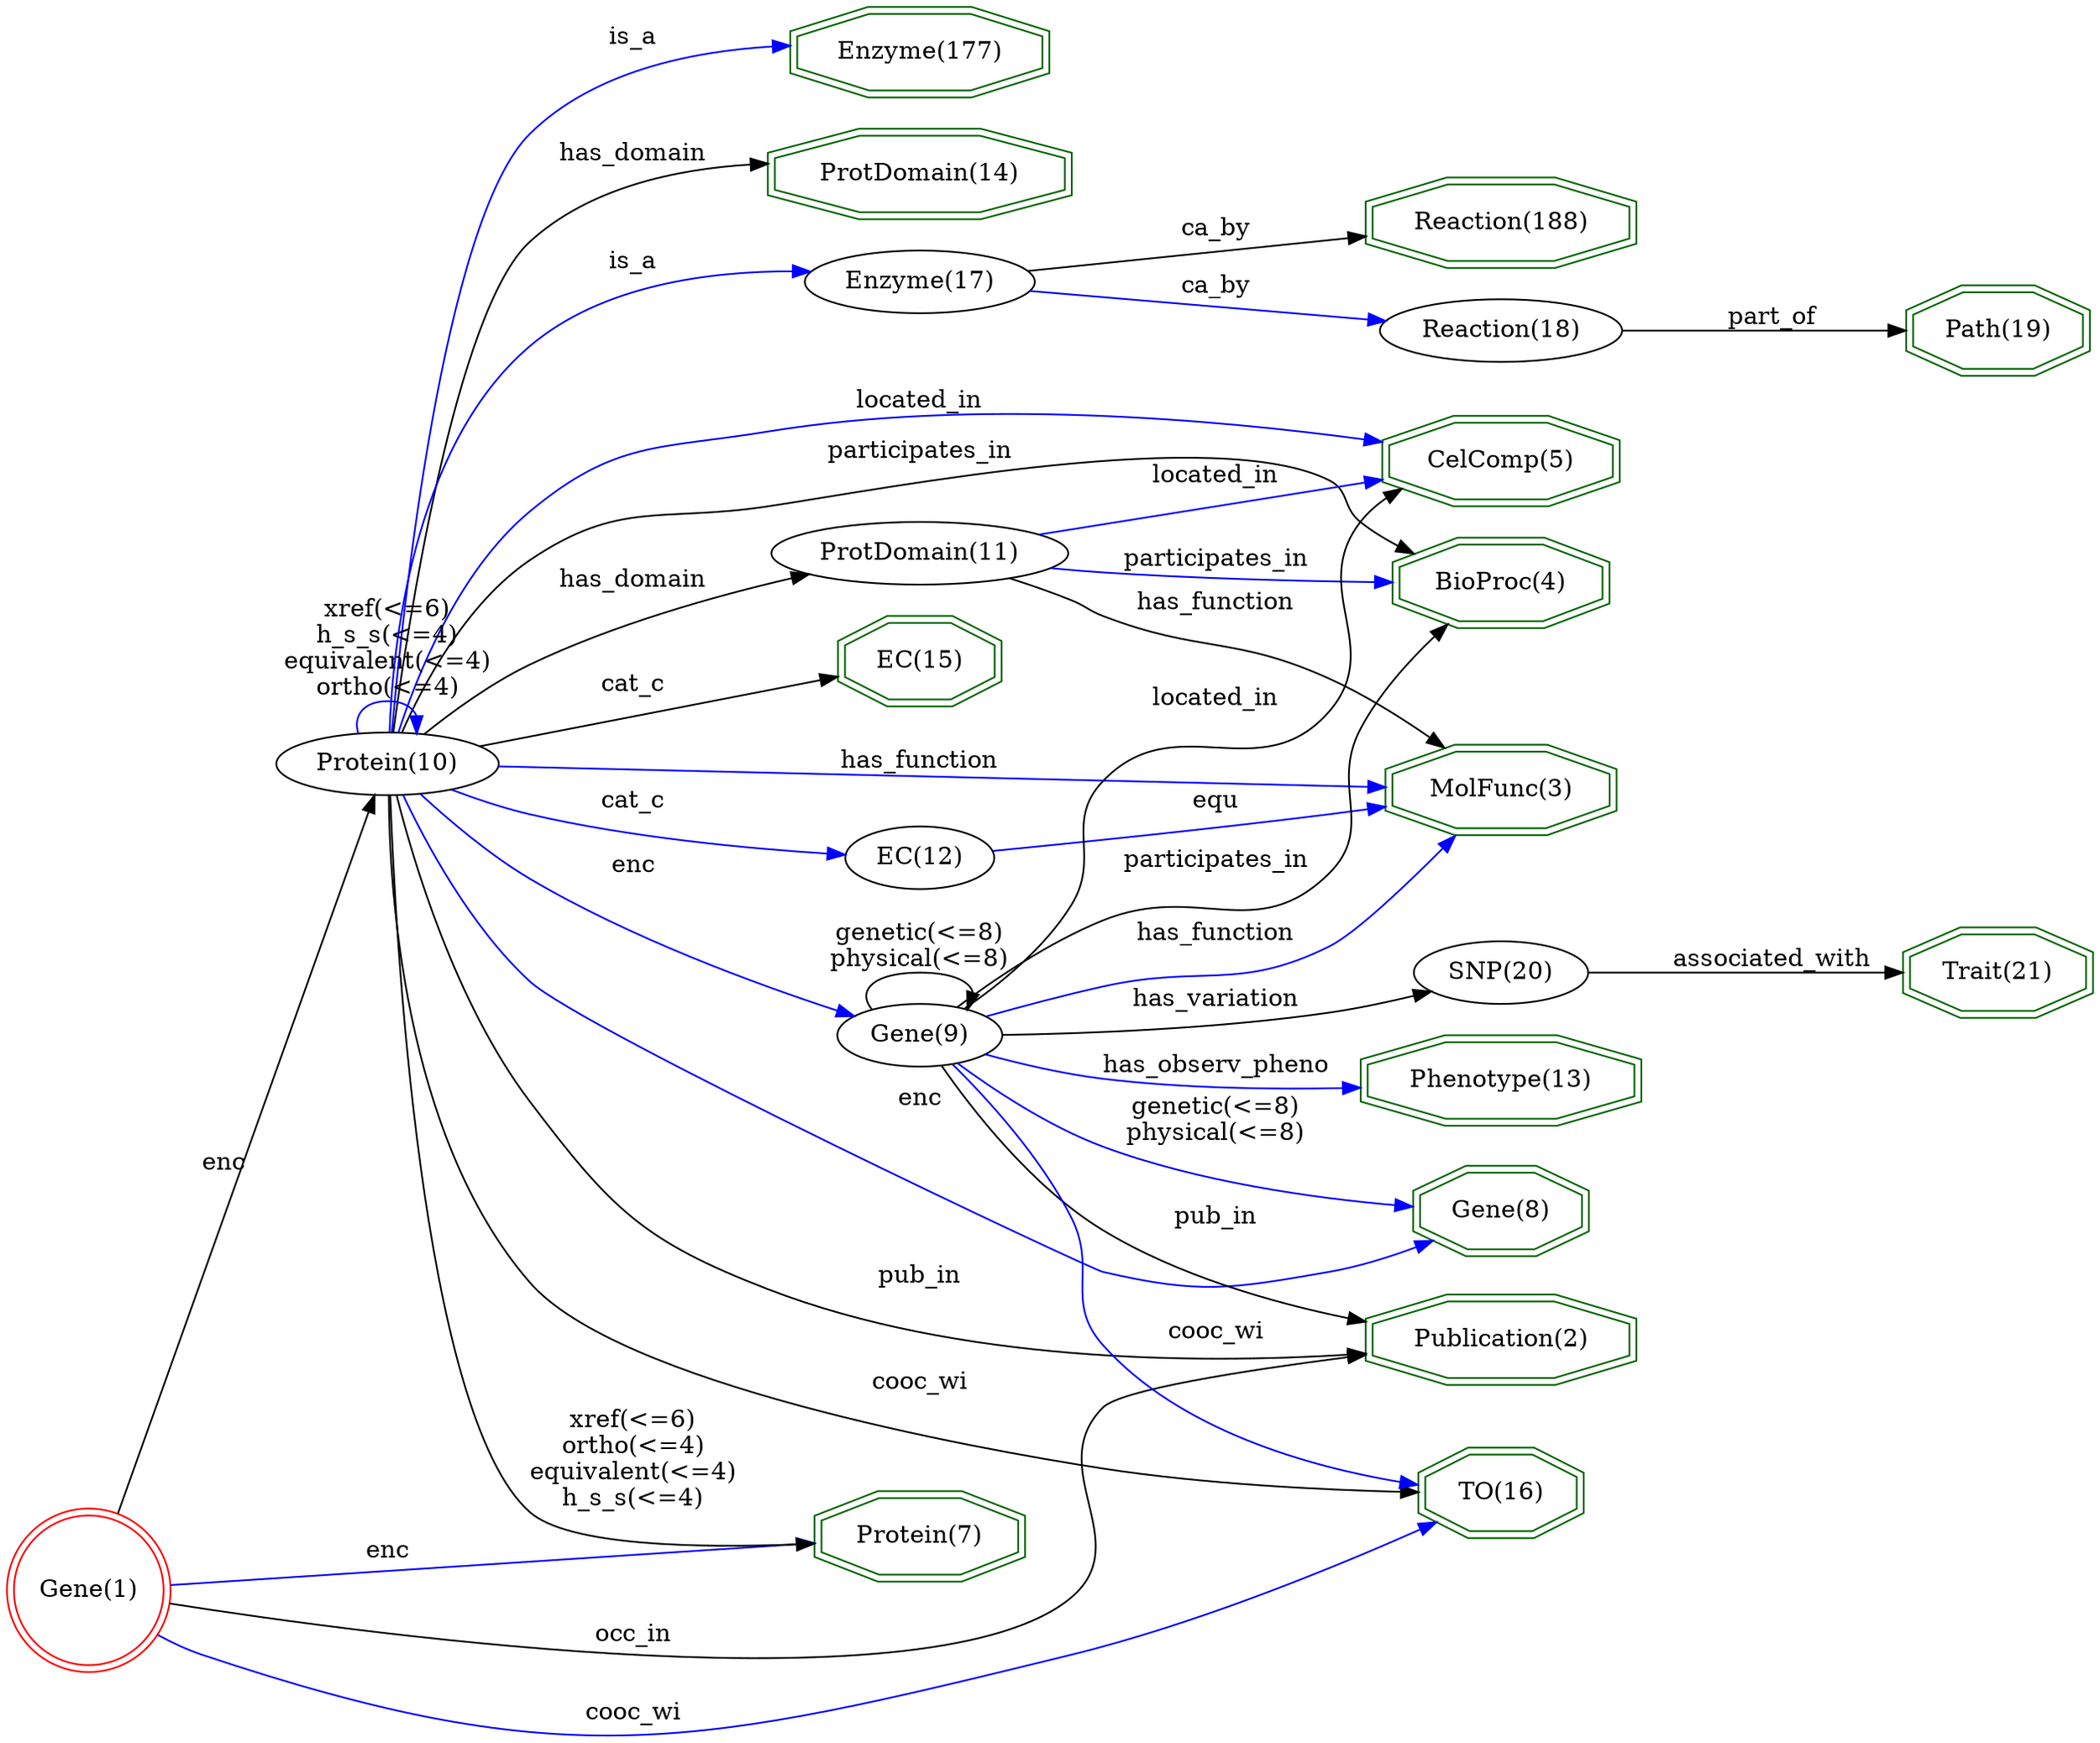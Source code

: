 digraph {
	graph [_draw_="c 9 -#fffffe00 C 7 -#ffffff P 4 0 0 0 947.9 1030.67 947.9 1030.67 0 ",
		bb="0,0,1030.7,947.9",
		rankdir=LR,
		xdotversion=1.7
	];
	node [label="\N"];
	"CelComp(5)"	[_draw_="c 7 -#006400 p 8 794.24 686.44 794.24 701.36 759.91 711.9 711.37 711.9 677.04 701.36 677.04 686.44 711.37 675.9 759.91 675.9 c 7 \
-#006400 p 8 798.23 683.49 798.23 704.32 760.51 715.9 710.77 715.9 673.05 704.32 673.05 683.49 710.77 671.9 760.51 671.9 ",
		_ldraw_="F 14 11 -Times-Roman c 7 -#000000 T 735.64 689.7 0 69.99 10 -CelComp(5) ",
		color=darkgreen,
		height=0.61111,
		pos="735.64,693.9",
		shape=doubleoctagon,
		width=1.7443];
	"Trait(21)"	[_draw_="c 7 -#006400 p 8 1026.82 410.44 1026.82 425.36 1000.28 435.9 962.75 435.9 936.21 425.36 936.21 410.44 962.75 399.9 1000.28 399.9 \
c 7 -#006400 p 8 1030.83 407.73 1030.83 428.07 1001.05 439.9 961.98 439.9 932.2 428.07 932.2 407.73 961.98 395.9 1001.05 395.9 ",
		_ldraw_="F 14 11 -Times-Roman c 7 -#000000 T 981.52 413.7 0 50.05 9 -Trait(21) ",
		color=darkgreen,
		height=0.61111,
		pos="981.52,417.9",
		shape=doubleoctagon,
		width=1.3655];
	"Path(19)"	[_draw_="c 7 -#006400 p 8 1025.33 778.44 1025.33 793.36 999.66 803.9 963.37 803.9 937.7 793.36 937.7 778.44 963.37 767.9 999.66 767.9 c 7 \
-#006400 p 8 1029.32 775.76 1029.32 796.04 1000.45 807.9 962.58 807.9 933.71 796.04 933.71 775.76 962.58 763.9 1000.45 763.9 ",
		_ldraw_="F 14 11 -Times-Roman c 7 -#000000 T 981.52 781.7 0 48.21 8 -Path(19) ",
		color=darkgreen,
		height=0.61111,
		pos="981.52,785.9",
		shape=doubleoctagon,
		width=1.3307];
	"EC(15)"	[_draw_="c 7 -#006400 p 8 485.69 586.44 485.69 601.36 462.71 611.9 430.21 611.9 407.24 601.36 407.24 586.44 430.21 575.9 462.71 575.9 c 7 \
-#006400 p 8 489.7 583.88 489.7 603.92 463.59 615.9 429.33 615.9 403.22 603.92 403.22 583.88 429.33 571.9 463.59 571.9 ",
		_ldraw_="F 14 11 -Times-Roman c 7 -#000000 T 446.46 589.7 0 41.21 6 -EC(15) ",
		color=darkgreen,
		height=0.61111,
		pos="446.46,593.9",
		shape=doubleoctagon,
		width=1.1977];
	"MolFunc(3)"	[_draw_="c 7 -#006400 p 8 793.03 509.44 793.03 524.36 759.41 534.9 711.87 534.9 678.25 524.36 678.25 509.44 711.87 498.9 759.41 498.9 c 7 \
-#006400 p 8 797.04 506.51 797.04 527.29 760.03 538.9 711.25 538.9 674.24 527.29 674.24 506.51 711.25 494.9 760.03 494.9 ",
		_ldraw_="F 14 11 -Times-Roman c 7 -#000000 T 735.64 512.7 0 67.66 10 -MolFunc(3) ",
		color=darkgreen,
		height=0.61111,
		pos="735.64,516.9",
		shape=doubleoctagon,
		width=1.7];
	"BioProc(4)"	[_draw_="c 7 -#006400 p 8 789.09 624.44 789.09 639.36 757.78 649.9 713.5 649.9 682.19 639.36 682.19 624.44 713.5 613.9 757.78 613.9 c 7 -#\
006400 p 8 793.09 621.57 793.09 642.23 758.44 653.9 712.84 653.9 678.19 642.23 678.19 621.57 712.84 609.9 758.44 609.9 ",
		_ldraw_="F 14 11 -Times-Roman c 7 -#000000 T 735.64 627.7 0 62.21 10 -BioProc(4) ",
		color=darkgreen,
		height=0.61111,
		pos="735.64,631.9",
		shape=doubleoctagon,
		width=1.5966];
	"Reaction(188)"	[_draw_="c 7 -#006400 p 8 801.52 836.44 801.52 851.36 762.93 861.9 708.35 861.9 669.76 851.36 669.76 836.44 708.35 825.9 762.93 825.9 c 7 \
-#006400 p 8 805.53 833.39 805.53 854.41 763.47 865.9 707.81 865.9 665.75 854.41 665.75 833.39 707.81 821.9 763.47 821.9 ",
		_ldraw_="F 14 11 -Times-Roman c 7 -#000000 T 735.64 839.7 0 80.08 13 -Reaction(188) ",
		color=darkgreen,
		height=0.61111,
		pos="735.64,843.9",
		shape=doubleoctagon,
		width=1.9359];
	"Phenotype(13)"	[_draw_="c 7 -#006400 p 8 802.75 352.44 802.75 367.36 763.44 377.9 707.84 377.9 668.53 367.36 668.53 352.44 707.84 341.9 763.44 341.9 c 7 \
-#006400 p 8 806.74 349.37 806.74 370.43 763.96 381.9 707.32 381.9 664.55 370.43 664.55 349.37 707.32 337.9 763.96 337.9 ",
		_ldraw_="F 14 11 -Times-Roman c 7 -#000000 T 735.64 355.7 0 82.43 13 -Phenotype(13) ",
		color=darkgreen,
		height=0.61111,
		pos="735.64,359.9",
		shape=doubleoctagon,
		width=1.9805];
	"Publication(2)"	[_draw_="c 7 -#006400 p 8 801.54 206.44 801.54 221.36 762.93 231.9 708.35 231.9 669.74 221.36 669.74 206.44 708.35 195.9 762.93 195.9 c 7 \
-#006400 p 8 805.55 203.39 805.55 224.41 763.47 235.9 707.81 235.9 665.73 224.41 665.73 203.39 707.81 191.9 763.47 191.9 ",
		_ldraw_="F 14 11 -Times-Roman c 7 -#000000 T 735.64 209.7 0 80.1 14 -Publication(2) ",
		color=darkgreen,
		height=0.61111,
		pos="735.64,213.9",
		shape=doubleoctagon,
		width=1.9362];
	"Enzyme(177)"	[_draw_="c 7 -#006400 p 8 509.53 918.44 509.53 933.36 472.58 943.9 420.34 943.9 383.39 933.36 383.39 918.44 420.34 907.9 472.58 907.9 c 7 \
-#006400 p 8 513.53 915.43 513.53 936.37 473.14 947.9 419.78 947.9 379.39 936.37 379.39 915.43 419.78 903.9 473.14 903.9 ",
		_ldraw_="F 14 11 -Times-Roman c 7 -#000000 T 446.46 921.7 0 76.19 11 -Enzyme(177) ",
		color=darkgreen,
		height=0.61111,
		pos="446.46,925.9",
		shape=doubleoctagon,
		width=1.8621];
	"Protein(7)"	[_draw_="c 7 -#006400 p 8 495.98 98.44 495.98 113.36 466.97 123.9 425.95 123.9 396.94 113.36 396.94 98.44 425.95 87.9 466.97 87.9 c 7 -#006400 \
p 8 499.97 95.64 499.97 116.16 467.67 127.9 425.25 127.9 392.96 116.16 392.96 95.64 425.25 83.9 467.67 83.9 ",
		_ldraw_="F 14 11 -Times-Roman c 7 -#000000 T 446.46 101.7 0 56.77 10 -Protein(7) ",
		color=darkgreen,
		height=0.61111,
		pos="446.46,105.9",
		shape=doubleoctagon,
		width=1.4931];
	"ProtDomain(14)"	[_draw_="c 7 -#006400 p 8 520.32 856.44 520.32 871.36 477.05 881.9 415.87 881.9 372.61 871.36 372.61 856.44 415.87 845.9 477.05 845.9 c 7 \
-#006400 p 8 524.32 853.3 524.32 874.5 477.54 885.9 415.39 885.9 368.6 874.5 368.6 853.3 415.39 841.9 477.54 841.9 ",
		_ldraw_="F 14 11 -Times-Roman c 7 -#000000 T 446.46 859.7 0 91.77 14 -ProtDomain(14) ",
		color=darkgreen,
		height=0.61111,
		pos="446.46,863.9",
		shape=doubleoctagon,
		width=2.1578];
	"Gene(8)"	[_draw_="c 7 -#006400 p 8 777.75 279.44 777.75 294.36 753.08 304.9 718.2 304.9 693.53 294.36 693.53 279.44 718.2 268.9 753.08 268.9 c 7 -#\
006400 p 8 781.73 276.8 781.73 297 753.9 308.9 717.38 308.9 689.55 297 689.55 276.8 717.38 264.9 753.9 264.9 ",
		_ldraw_="F 14 11 -Times-Roman c 7 -#000000 T 735.64 282.7 0 45.86 7 -Gene(8) ",
		color=darkgreen,
		height=0.61111,
		pos="735.64,286.9",
		shape=doubleoctagon,
		width=1.286];
	"TO(16)"	[_draw_="c 7 -#006400 p 8 775.1 119.44 775.1 134.36 751.98 144.9 719.3 144.9 696.18 134.36 696.18 119.44 719.3 108.9 751.98 108.9 c 7 -#006400 \
p 8 779.1 116.87 779.1 136.93 752.85 148.9 718.43 148.9 692.18 136.93 692.18 116.87 718.43 104.9 752.85 104.9 ",
		_ldraw_="F 14 11 -Times-Roman c 7 -#000000 T 735.64 122.7 0 41.74 6 -TO(16) ",
		color=darkgreen,
		height=0.61111,
		pos="735.64,126.9",
		shape=doubleoctagon,
		width=1.2077];
	"Gene(1)"	[_draw_="c 7 -#ff0000 e 43.08 78.9 39.15 39.15 c 7 -#ff0000 e 43.08 78.9 43.15 43.15 ",
		_ldraw_="F 14 11 -Times-Roman c 7 -#000000 T 43.08 74.7 0 45.86 7 -Gene(1) ",
		color=red,
		height=1.1966,
		pos="43.077,78.901",
		shape=doublecircle,
		width=1.1966];
	"Gene(1)" -> "Publication(2)"	[_draw_="c 7 -#000000 B 10 85.84 71.96 190.19 55.63 458.6 20.1 524.14 74.9 558.79 103.87 510.56 142.62 542.14 174.9 550.41 183.35 606.22 \
194.09 655.63 202.16 ",
		_hdraw_="S 5 -solid c 7 -#000000 C 7 -#000000 P 3 655.31 205.65 665.74 203.79 656.42 198.74 ",
		_ldraw_="F 14 11 -Times-Roman c 7 -#000000 T 305.57 53.7 0 37.32 6 -occ_in ",
		color=black,
		label=occ_in,
		lp="305.57,57.901",
		pos="e,665.74,203.79 85.841,71.963 190.19,55.632 458.6,20.103 524.14,74.901 558.79,103.87 510.56,142.62 542.14,174.9 550.41,183.35 606.22,\
194.09 655.63,202.16"];
	"Gene(1)" -> "Protein(7)"	[_draw_="c 7 -#0000ff B 7 86.25 81.53 145.39 85.25 256.29 92.33 350.78 98.9 361.12 99.62 372.1 100.41 382.77 101.19 ",
		_hdraw_="S 5 -solid c 7 -#0000ff C 7 -#0000ff P 3 382.65 104.69 392.88 101.93 383.17 97.71 ",
		_ldraw_="F 14 11 -Times-Roman c 7 -#000000 T 191.97 94.7 0 19.43 3 -enc ",
		color=blue,
		label=enc,
		lp="191.97,98.901",
		pos="e,392.88,101.93 86.254,81.535 145.39,85.254 256.29,92.327 350.78,98.901 361.12,99.62 372.1,100.41 382.77,101.19"];
	"Gene(1)" -> "TO(16)"	[_draw_="c 7 -#0000ff B 10 78.74 54.24 86.78 49.48 95.51 45.02 104.15 41.9 279.76 -21.4 343.52 -5.18 524.14 41.9 585.53 57.9 652.94 87.39 \
694.53 107.07 ",
		_hdraw_="S 5 -solid c 7 -#0000ff C 7 -#0000ff P 3 693.23 110.33 703.76 111.48 696.25 104.01 ",
		_ldraw_="F 14 11 -Times-Roman c 7 -#000000 T 305.57 6.7 0 47.43 7 -cooc_wi ",
		color=blue,
		label=cooc_wi,
		lp="305.57,10.901",
		pos="e,703.76,111.48 78.745,54.239 86.776,49.482 95.511,45.016 104.15,41.901 279.76,-21.398 343.52,-5.1848 524.14,41.901 585.53,57.903 \
652.94,87.386 694.53,107.07"];
	"Protein(10)"	[_draw_="c 7 -#000000 e 191.97 535.9 50.27 18 ",
		_ldraw_="F 14 11 -Times-Roman c 7 -#000000 T 191.97 531.7 0 63.77 11 -Protein(10) ",
		height=0.5,
		pos="191.97,535.9",
		width=1.3996];
	"Gene(1)" -> "Protein(10)"	[_draw_="c 7 -#000000 B 4 57.24 119.86 86.69 211.48 157.26 431.02 182.12 508.36 ",
		_hdraw_="S 5 -solid c 7 -#000000 C 7 -#000000 P 3 178.79 509.45 185.18 517.9 185.45 507.31 ",
		_ldraw_="F 14 11 -Times-Roman c 7 -#000000 T 113.87 324.7 0 19.43 3 -enc ",
		color=black,
		label=enc,
		lp="113.87,328.9",
		pos="e,185.18,517.9 57.242,119.86 86.693,211.48 157.26,431.02 182.12,508.36"];
	"SNP(20)"	[_draw_="c 7 -#000000 e 735.64 417.9 41.13 18 ",
		_ldraw_="F 14 11 -Times-Roman c 7 -#000000 T 735.64 413.7 0 49.01 7 -SNP(20) ",
		height=0.5,
		pos="735.64,417.9",
		width=1.1406];
	"SNP(20)" -> "Trait(21)"	[_draw_="c 7 -#000000 B 4 776.91 417.9 816.45 417.9 877.18 417.9 922.04 417.9 ",
		_hdraw_="S 5 -solid c 7 -#000000 C 7 -#000000 P 3 922.21 421.4 932.21 417.9 922.21 414.4 ",
		_ldraw_="F 14 11 -Times-Roman c 7 -#000000 T 869.65 420.7 0 89.42 15 -associated_with ",
		color=black,
		label=associated_with,
		lp="869.65,424.9",
		pos="e,932.21,417.9 776.91,417.9 816.45,417.9 877.18,417.9 922.04,417.9"];
	"Reaction(18)"	[_draw_="c 7 -#000000 e 735.64 785.9 56.04 18 ",
		_ldraw_="F 14 11 -Times-Roman c 7 -#000000 T 735.64 781.7 0 73.08 12 -Reaction(18) ",
		height=0.5,
		pos="735.64,785.9",
		width=1.5631];
	"Reaction(18)" -> "Path(19)"	[_draw_="c 7 -#000000 B 4 791.98 785.9 831.28 785.9 883.9 785.9 923.56 785.9 ",
		_hdraw_="S 5 -solid c 7 -#000000 C 7 -#000000 P 3 923.6 789.4 933.6 785.9 923.6 782.4 ",
		_ldraw_="F 14 11 -Times-Roman c 7 -#000000 T 869.65 788.7 0 40.43 7 -part_of ",
		color=black,
		label=part_of,
		lp="869.65,792.9",
		pos="e,933.6,785.9 791.98,785.9 831.28,785.9 883.9,785.9 923.56,785.9"];
	"Enzyme(17)"	[_draw_="c 7 -#000000 e 446.46 805.9 53.63 18 ",
		_ldraw_="F 14 11 -Times-Roman c 7 -#000000 T 446.46 801.7 0 69.19 10 -Enzyme(17) ",
		height=0.5,
		pos="446.46,805.9",
		width=1.4949];
	"Enzyme(17)" -> "Reaction(188)"	[_draw_="c 7 -#000000 B 4 496.83 812.43 540.5 818.21 605 826.75 655.81 833.47 ",
		_hdraw_="S 5 -solid c 7 -#000000 C 7 -#000000 P 3 655.41 836.95 665.78 834.79 656.33 830.01 ",
		_ldraw_="F 14 11 -Times-Roman c 7 -#000000 T 594.24 833.7 0 33.43 5 -ca_by ",
		color=black,
		label=ca_by,
		lp="594.24,837.9",
		pos="e,665.78,834.79 496.83,812.43 540.5,818.21 605,826.75 655.81,833.47"];
	"Enzyme(17)" -> "Reaction(18)"	[_draw_="c 7 -#0000ff B 4 499.47 802.28 547.5 798.93 619.01 793.95 670.55 790.36 ",
		_hdraw_="S 5 -solid c 7 -#0000ff C 7 -#0000ff P 3 670.85 793.85 680.58 789.67 670.36 786.87 ",
		_ldraw_="F 14 11 -Times-Roman c 7 -#000000 T 594.24 800.7 0 33.43 5 -ca_by ",
		color=blue,
		label=ca_by,
		lp="594.24,804.9",
		pos="e,680.58,789.67 499.47,802.28 547.5,798.93 619.01,793.95 670.55,790.36"];
	"EC(12)"	[_draw_="c 7 -#000000 e 446.46 535.9 36.28 18 ",
		_ldraw_="F 14 11 -Times-Roman c 7 -#000000 T 446.46 531.7 0 41.21 6 -EC(12) ",
		height=0.5,
		pos="446.46,535.9",
		width=1.0039];
	"EC(12)" -> "MolFunc(3)"	[_draw_="c 7 -#0000ff B 4 482.39 533.59 527.3 530.62 606.37 525.39 664.04 521.57 ",
		_hdraw_="S 5 -solid c 7 -#0000ff C 7 -#0000ff P 3 664.44 525.05 674.19 520.9 663.98 518.07 ",
		_ldraw_="F 14 11 -Times-Roman c 7 -#000000 T 594.24 531.7 0 20.21 3 -equ ",
		color=blue,
		label=equ,
		lp="594.24,535.9",
		pos="e,674.19,520.9 482.39,533.59 527.3,530.62 606.37,525.39 664.04,521.57"];
	"Protein(10)" -> "CelComp(5)"	[_draw_="c 7 -#0000ff B 13 197.48 553.93 205.53 582.78 224.96 639.55 260.35 673.9 298.3 710.73 317.08 711.76 368.78 722.9 489.41 748.89 524.34 \
734.43 646.34 715.9 655.73 714.47 665.58 712.51 675.16 710.33 ",
		_hdraw_="S 5 -solid c 7 -#0000ff C 7 -#0000ff P 3 676.08 713.7 685 707.99 674.47 706.89 ",
		_ldraw_="F 14 11 -Times-Roman c 7 -#000000 T 446.46 739.7 0 58.31 10 -located_in ",
		color=blue,
		label=located_in,
		lp="446.46,743.9",
		pos="e,685,707.99 197.48,553.93 205.53,582.78 224.96,639.55 260.35,673.9 298.3,710.73 317.08,711.76 368.78,722.9 489.41,748.89 524.34,\
734.43 646.34,715.9 655.73,714.47 665.58,712.51 675.16,710.33"];
	"Protein(10)" -> "EC(15)"	[_draw_="c 7 -#000000 B 7 232.44 546.79 241.58 549.21 251.29 551.71 260.35 553.9 304.9 564.66 355.82 575.56 392.96 583.26 ",
		_hdraw_="S 5 -solid c 7 -#000000 C 7 -#000000 P 3 392.55 586.75 403.06 585.34 393.97 579.89 ",
		_ldraw_="F 14 11 -Times-Roman c 7 -#000000 T 305.57 575.7 0 29.53 5 -cat_c ",
		color=black,
		label=cat_c,
		lp="305.57,579.9",
		pos="e,403.06,585.34 232.44,546.79 241.58,549.21 251.29,551.71 260.35,553.9 304.9,564.66 355.82,575.56 392.96,583.26"];
	"Protein(10)" -> "MolFunc(3)"	[_draw_="c 7 -#0000ff B 7 230.94 524.38 266.25 514.31 320.52 500.45 368.78 494.9 471.12 483.13 590.33 495.04 664.15 505.39 ",
		_hdraw_="S 5 -solid c 7 -#0000ff C 7 -#0000ff P 3 663.86 508.89 674.26 506.84 664.85 501.96 ",
		_ldraw_="F 14 11 -Times-Roman c 7 -#000000 T 446.46 497.7 0 72.32 12 -has_function ",
		color=blue,
		label=has_function,
		lp="446.46,501.9",
		pos="e,674.26,506.84 230.94,524.38 266.25,514.31 320.52,500.45 368.78,494.9 471.12,483.13 590.33,495.04 664.15,505.39"];
	"Protein(10)" -> "BioProc(4)"	[_draw_="c 7 -#000000 B 16 199.37 553.73 208.95 577.88 229.26 620.74 260.35 644.9 300.24 675.88 319.29 668.83 368.78 678.9 429.33 691.23 \
593.2 727.45 646.34 695.9 660.71 687.37 652.04 674.21 664.34 662.9 669.29 658.35 675.01 654.39 681.02 650.97 ",
		_hdraw_="S 5 -solid c 7 -#000000 C 7 -#000000 P 3 682.69 654.04 689.95 646.32 679.47 647.83 ",
		_ldraw_="F 14 11 -Times-Roman c 7 -#000000 T 446.46 707.7 0 82.41 15 -participates_in ",
		color=black,
		label=participates_in,
		lp="446.46,711.9",
		pos="e,689.95,646.32 199.37,553.73 208.95,577.88 229.26,620.74 260.35,644.9 300.24,675.88 319.29,668.83 368.78,678.9 429.33,691.23 593.2,\
727.45 646.34,695.9 660.71,687.37 652.04,674.21 664.34,662.9 669.29,658.35 675.01,654.39 681.02,650.97"];
	"Protein(10)" -> "Publication(2)"	[_draw_="c 7 -#000000 B 10 196.7 517.87 204.45 483.33 224.59 406.34 260.35 350.9 296.89 294.27 307.5 272.95 368.78 244.9 460.58 202.87 578.84 \
200.99 655.67 205.65 ",
		_hdraw_="S 5 -solid c 7 -#000000 C 7 -#000000 P 3 655.55 209.15 665.76 206.32 656.02 202.17 ",
		_ldraw_="F 14 11 -Times-Roman c 7 -#000000 T 446.46 247.7 0 38.89 6 -pub_in ",
		color=black,
		label=pub_in,
		lp="446.46,251.9",
		pos="e,665.76,206.32 196.7,517.87 204.45,483.33 224.59,406.34 260.35,350.9 296.89,294.27 307.5,272.95 368.78,244.9 460.58,202.87 578.84,\
200.99 655.67,205.65"];
	"Protein(10)" -> "Enzyme(177)"	[_draw_="c 7 -#0000ff B 7 194.01 554.09 198.07 618.15 214.85 832.05 260.35 879.9 288.22 909.2 331.6 921.01 369.37 925.36 ",
		_hdraw_="S 5 -solid c 7 -#0000ff C 7 -#0000ff P 3 369.05 928.84 379.35 926.35 369.74 921.88 ",
		_ldraw_="F 14 11 -Times-Roman c 7 -#000000 T 305.57 924.7 0 22.55 4 -is_a ",
		color=blue,
		label=is_a,
		lp="305.57,928.9",
		pos="e,379.35,926.35 194.01,554.09 198.07,618.15 214.85,832.05 260.35,879.9 288.22,909.2 331.6,921.01 369.37,925.36"];
	"Protein(10)" -> "Protein(7)"	[_draw_="c 7 -#000000 B 7 193.05 517.71 193.78 444.62 200.53 173.56 260.35 118.9 277.8 102.96 336.06 101.02 382.62 102.27 ",
		_hdraw_="S 5 -solid c 7 -#000000 C 7 -#000000 P 3 382.55 105.77 392.66 102.59 382.77 98.77 ",
		_ldraw_="F 14 11 -Times-Roman c 7 -#000000 T 305.57 163.7 0 54.65 9 -xref(<=6) F 14 11 -Times-Roman c 7 -#000000 T 305.57 149.7 0 61.67 10 \
-ortho(<=4) F 14 11 -Times-Roman c 7 -#000000 T 305.57 135.7 0 90.43 15 -equivalent(<=4) F 14 11 -Times-Roman c 7 -#000000 T 305.57 \
121.7 0 64.01 10 -h_s_s(<=4) ",
		color=black,
		label="xref(<=6)\northo(<=4)\nequivalent(<=4)\nh_s_s(<=4)",
		lp="305.57,146.9",
		pos="e,392.66,102.59 193.05,517.71 193.78,444.62 200.53,173.56 260.35,118.9 277.8,102.96 336.06,101.02 382.62,102.27"];
	"Protein(10)" -> "ProtDomain(14)"	[_draw_="c 7 -#000000 B 7 194.69 553.9 200.51 610.83 221.26 785.47 260.35 823.9 286.07 849.18 323.72 860.14 358.37 864.41 ",
		_hdraw_="S 5 -solid c 7 -#000000 C 7 -#000000 P 3 358.21 867.92 368.53 865.49 358.95 860.95 ",
		_ldraw_="F 14 11 -Times-Roman c 7 -#000000 T 305.57 864.7 0 67.66 10 -has_domain ",
		color=black,
		label=has_domain,
		lp="305.57,868.9",
		pos="e,368.53,865.49 194.69,553.9 200.51,610.83 221.26,785.47 260.35,823.9 286.07,849.18 323.72,860.14 358.37,864.41"];
	"Protein(10)" -> "Gene(8)"	[_draw_="c 7 -#0000ff B 13 199.18 517.9 208.9 491.81 229.81 443.09 260.35 410.9 294.67 374.74 537.45 254.07 542.14 252.9 587.08 241.71 600.81 \
244.44 646.34 252.9 661.96 255.8 678.37 261.36 692.76 267.16 ",
		_hdraw_="S 5 -solid c 7 -#0000ff C 7 -#0000ff P 3 691.78 270.54 702.35 271.18 694.48 264.09 ",
		_ldraw_="F 14 11 -Times-Roman c 7 -#000000 T 446.46 343.7 0 19.43 3 -enc ",
		color=blue,
		label=enc,
		lp="446.46,347.9",
		pos="e,702.35,271.18 199.18,517.9 208.9,491.81 229.81,443.09 260.35,410.9 294.67,374.74 537.45,254.07 542.14,252.9 587.08,241.71 600.81,\
244.44 646.34,252.9 661.96,255.8 678.37,261.36 692.76,267.16"];
	"Protein(10)" -> "TO(16)"	[_draw_="c 7 -#000000 B 10 192.47 517.82 192.06 469.43 197.06 334.99 260.35 250.9 340.46 144.49 410.94 171.83 542.14 148.9 589.14 140.69 \
643.14 134.82 681.97 131.22 ",
		_hdraw_="S 5 -solid c 7 -#000000 C 7 -#000000 P 3 682.35 134.7 692 130.31 681.72 127.73 ",
		_ldraw_="F 14 11 -Times-Roman c 7 -#000000 T 446.46 174.7 0 47.43 7 -cooc_wi ",
		color=black,
		label=cooc_wi,
		lp="446.46,178.9",
		pos="e,692,130.31 192.47,517.82 192.06,469.43 197.06,334.99 260.35,250.9 340.46,144.49 410.94,171.83 542.14,148.9 589.14,140.69 643.14,\
134.82 681.97,131.22"];
	"Protein(10)" -> "Enzyme(17)"	[_draw_="c 7 -#0000ff B 7 192.3 554.06 191.74 598.21 196.89 711.81 260.35 769.9 293.23 800 343.5 808.26 383.35 809.41 ",
		_hdraw_="S 5 -solid c 7 -#0000ff C 7 -#0000ff P 3 383.46 812.91 393.51 809.55 383.56 805.91 ",
		_ldraw_="F 14 11 -Times-Roman c 7 -#000000 T 305.57 808.7 0 22.55 4 -is_a ",
		color=blue,
		label=is_a,
		lp="305.57,812.9",
		pos="e,393.51,809.55 192.3,554.06 191.74,598.21 196.89,711.81 260.35,769.9 293.23,800 343.5,808.26 383.35,809.41"];
	"Protein(10)" -> "EC(12)"	[_draw_="c 7 -#0000ff B 4 242.55 535.9 288.29 535.9 355.63 535.9 400.01 535.9 ",
		_hdraw_="S 5 -solid c 7 -#0000ff C 7 -#0000ff P 3 400.22 539.4 410.22 535.9 400.22 532.4 ",
		_ldraw_="F 14 11 -Times-Roman c 7 -#000000 T 305.57 538.7 0 29.53 5 -cat_c ",
		color=blue,
		label=cat_c,
		lp="305.57,542.9",
		pos="e,410.22,535.9 242.55,535.9 288.29,535.9 355.63,535.9 400.01,535.9"];
	"Protein(10)" -> "Protein(10)"	[_draw_="c 7 -#0000ff B 7 178.04 553.31 175.44 562.99 180.08 571.9 191.97 571.9 199.39 571.9 203.99 568.42 205.76 563.45 ",
		_hdraw_="S 5 -solid c 7 -#0000ff C 7 -#0000ff P 3 209.26 563.35 205.89 553.31 202.26 563.26 ",
		_ldraw_="F 14 11 -Times-Roman c 7 -#000000 T 191.97 616.7 0 54.65 9 -xref(<=6) F 14 11 -Times-Roman c 7 -#000000 T 191.97 602.7 0 64.01 10 \
-h_s_s(<=4) F 14 11 -Times-Roman c 7 -#000000 T 191.97 588.7 0 90.43 15 -equivalent(<=4) F 14 11 -Times-Roman c 7 -#000000 T 191.97 \
574.7 0 61.67 10 -ortho(<=4) ",
		color=blue,
		label="xref(<=6)\nh_s_s(<=4)\nequivalent(<=4)\northo(<=4)",
		lp="191.97,599.9",
		pos="e,205.89,553.31 178.04,553.31 175.44,562.99 180.08,571.9 191.97,571.9 199.39,571.9 203.99,568.42 205.76,563.45"];
	"ProtDomain(11)"	[_draw_="c 7 -#000000 e 446.46 651.9 68 18 ",
		_ldraw_="F 14 11 -Times-Roman c 7 -#000000 T 446.46 647.7 0 91.25 14 -ProtDomain(11) ",
		height=0.5,
		pos="446.46,651.9",
		width=1.8819];
	"Protein(10)" -> "ProtDomain(11)"	[_draw_="c 7 -#000000 B 7 209.97 552.77 222.87 564.8 241.55 580.59 260.35 590.9 299.3 612.25 346.98 627.74 384.19 637.77 ",
		_hdraw_="S 5 -solid c 7 -#000000 C 7 -#000000 P 3 383.34 641.17 393.9 640.33 385.12 634.4 ",
		_ldraw_="F 14 11 -Times-Roman c 7 -#000000 T 305.57 629.7 0 67.66 10 -has_domain ",
		color=black,
		label=has_domain,
		lp="305.57,633.9",
		pos="e,393.9,640.33 209.97,552.77 222.87,564.8 241.55,580.59 260.35,590.9 299.3,612.25 346.98,627.74 384.19,637.77"];
	"Gene(9)"	[_draw_="c 7 -#000000 e 446.46 385.9 39.15 18 ",
		_ldraw_="F 14 11 -Times-Roman c 7 -#000000 T 446.46 381.7 0 45.86 7 -Gene(9) ",
		height=0.5,
		pos="446.46,385.9",
		width=1.0855];
	"Protein(10)" -> "Gene(9)"	[_draw_="c 7 -#0000ff B 7 204.42 518.19 216.49 500.75 236.96 474.41 260.35 457.9 303.76 427.26 361.98 407.42 401.45 396.48 ",
		_hdraw_="S 5 -solid c 7 -#0000ff C 7 -#0000ff P 3 402.56 399.81 411.31 393.82 400.74 393.05 ",
		_ldraw_="F 14 11 -Times-Roman c 7 -#000000 T 305.57 460.7 0 19.43 3 -enc ",
		color=blue,
		label=enc,
		lp="305.57,464.9",
		pos="e,411.31,393.82 204.42,518.19 216.49,500.75 236.96,474.41 260.35,457.9 303.76,427.26 361.98,407.42 401.45,396.48"];
	"ProtDomain(11)" -> "CelComp(5)"	[_draw_="c 7 -#0000ff B 4 506.27 660.5 551.62 667.13 614.54 676.34 662.86 683.4 ",
		_hdraw_="S 5 -solid c 7 -#0000ff C 7 -#0000ff P 3 662.53 686.89 672.93 684.88 663.55 679.97 ",
		_ldraw_="F 14 11 -Times-Roman c 7 -#000000 T 594.24 682.7 0 58.31 10 -located_in ",
		color=blue,
		label=located_in,
		lp="594.24,686.9",
		pos="e,672.93,684.88 506.27,660.5 551.62,667.13 614.54,676.34 662.86,683.4"];
	"ProtDomain(11)" -> "MolFunc(3)"	[_draw_="c 7 -#000000 B 10 488.93 637.86 505.48 632.27 524.71 625.77 542.14 619.9 588.44 604.3 603.24 607.9 646.34 584.9 666.4 574.2 686.65 \
558.99 702.69 545.67 ",
		_hdraw_="S 5 -solid c 7 -#000000 C 7 -#000000 P 3 705.3 548.05 710.67 538.91 700.78 542.71 ",
		_ldraw_="F 14 11 -Times-Roman c 7 -#000000 T 594.24 622.7 0 72.32 12 -has_function ",
		color=black,
		label=has_function,
		lp="594.24,626.9",
		pos="e,710.67,538.91 488.93,637.86 505.48,632.27 524.71,625.77 542.14,619.9 588.44,604.3 603.24,607.9 646.34,584.9 666.4,574.2 686.65,\
558.99 702.69,545.67"];
	"ProtDomain(11)" -> "BioProc(4)"	[_draw_="c 7 -#0000ff B 7 511.88 647.08 522.01 646.34 532.36 645.59 542.14 644.9 583.83 641.95 630.61 638.79 667.61 636.32 ",
		_hdraw_="S 5 -solid c 7 -#0000ff C 7 -#0000ff P 3 668.03 639.8 677.78 635.65 667.57 632.82 ",
		_ldraw_="F 14 11 -Times-Roman c 7 -#000000 T 594.24 647.7 0 82.41 15 -participates_in ",
		color=blue,
		label=participates_in,
		lp="594.24,651.9",
		pos="e,677.78,635.65 511.88,647.08 522.01,646.34 532.36,645.59 542.14,644.9 583.83,641.95 630.61,638.79 667.61,636.32"];
	"Gene(9)" -> "CelComp(5)"	[_draw_="c 7 -#000000 B 16 468.01 401.21 485.64 415.47 510.34 438.34 524.14 463.9 542.08 497.11 515.13 520.53 542.14 546.9 575.88 579.84 \
613.07 533.48 646.34 566.9 676.97 597.66 637.37 628.89 664.34 662.9 667.81 667.28 672.03 671.05 676.65 674.3 ",
		_hdraw_="S 5 -solid c 7 -#000000 C 7 -#000000 P 3 674.99 677.39 685.35 679.61 678.64 671.41 ",
		_ldraw_="F 14 11 -Times-Roman c 7 -#000000 T 594.24 569.7 0 58.31 10 -located_in ",
		color=black,
		label=located_in,
		lp="594.24,573.9",
		pos="e,685.35,679.61 468.01,401.21 485.64,415.47 510.34,438.34 524.14,463.9 542.08,497.11 515.13,520.53 542.14,546.9 575.88,579.84 613.07,\
533.48 646.34,566.9 676.97,597.66 637.37,628.89 664.34,662.9 667.81,667.28 672.03,671.05 676.65,674.3"];
	"Gene(9)" -> "MolFunc(3)"	[_draw_="c 7 -#0000ff B 10 480.22 395.34 498.4 400.46 521.46 406.78 542.14 411.9 588.18 423.29 604.34 412.88 646.34 434.9 670.77 447.7 693.45 \
469.06 709.71 486.77 ",
		_hdraw_="S 5 -solid c 7 -#0000ff C 7 -#0000ff P 3 707.43 489.48 716.71 494.61 712.65 484.82 ",
		_ldraw_="F 14 11 -Times-Roman c 7 -#000000 T 594.24 437.7 0 72.32 12 -has_function ",
		color=blue,
		label=has_function,
		lp="594.24,441.9",
		pos="e,716.71,494.61 480.22,395.34 498.4,400.46 521.46,406.78 542.14,411.9 588.18,423.29 604.34,412.88 646.34,434.9 670.77,447.7 693.45,\
469.06 709.71,486.77"];
	"Gene(9)" -> "BioProc(4)"	[_draw_="c 7 -#000000 B 13 468.9 401 487.85 414.15 516.4 433.47 542.14 448.9 587.23 475.94 611.01 465.97 646.34 504.9 660.27 520.24 653.57 \
530.2 664.34 547.9 676.13 567.27 692.18 586.81 705.97 602.17 ",
		_hdraw_="S 5 -solid c 7 -#000000 C 7 -#000000 P 3 703.61 604.78 712.94 609.8 708.78 600.06 ",
		_ldraw_="F 14 11 -Times-Roman c 7 -#000000 T 594.24 507.7 0 82.41 15 -participates_in ",
		color=black,
		label=participates_in,
		lp="594.24,511.9",
		pos="e,712.94,609.8 468.9,401 487.85,414.15 516.4,433.47 542.14,448.9 587.23,475.94 611.01,465.97 646.34,504.9 660.27,520.24 653.57,530.2 \
664.34,547.9 676.13,567.27 692.18,586.81 705.97,602.17"];
	"Gene(9)" -> "Phenotype(13)"	[_draw_="c 7 -#0000ff B 7 478.62 375.54 496.9 370.01 520.57 363.76 542.14 360.9 578.78 356.05 619.68 355.2 654.33 355.81 ",
		_hdraw_="S 5 -solid c 7 -#0000ff C 7 -#0000ff P 3 654.33 359.31 664.4 356.02 654.48 352.31 ",
		_ldraw_="F 14 11 -Times-Roman c 7 -#000000 T 594.24 363.7 0 104.2 16 -has_observ_pheno ",
		color=blue,
		label=has_observ_pheno,
		lp="594.24,367.9",
		pos="e,664.4,356.02 478.62,375.54 496.9,370.01 520.57,363.76 542.14,360.9 578.78,356.05 619.68,355.2 654.33,355.81"];
	"Gene(9)" -> "Publication(2)"	[_draw_="c 7 -#000000 B 7 458.5 368.56 474.3 345.04 505.56 303.18 542.14 278.9 578.29 254.9 624.15 238.96 662.03 228.87 ",
		_hdraw_="S 5 -solid c 7 -#000000 C 7 -#000000 P 3 663.18 232.19 671.98 226.31 661.43 225.41 ",
		_ldraw_="F 14 11 -Times-Roman c 7 -#000000 T 594.24 281.7 0 38.89 6 -pub_in ",
		color=black,
		label=pub_in,
		lp="594.24,285.9",
		pos="e,671.98,226.31 458.5,368.56 474.3,345.04 505.56,303.18 542.14,278.9 578.29,254.9 624.15,238.96 662.03,228.87"];
	"Gene(9)" -> "Gene(8)"	[_draw_="c 7 -#0000ff B 7 466.51 370.18 484.79 355.91 513.73 335.41 542.14 323.9 586.39 305.98 639.95 296.59 679.33 291.76 ",
		_hdraw_="S 5 -solid c 7 -#0000ff C 7 -#0000ff P 3 679.75 295.24 689.28 290.6 678.94 288.28 ",
		_ldraw_="F 14 11 -Times-Roman c 7 -#000000 T 594.24 340.7 0 72.54 12 -genetic(<=8) F 14 11 -Times-Roman c 7 -#000000 T 594.24 326.7 0 78.77 \
13 -physical(<=8) ",
		color=blue,
		label="genetic(<=8)\nphysical(<=8)",
		lp="594.24,337.9",
		pos="e,689.28,290.6 466.51,370.18 484.79,355.91 513.73,335.41 542.14,323.9 586.39,305.98 639.95,296.59 679.33,291.76"];
	"Gene(9)" -> "TO(16)"	[_draw_="c 7 -#0000ff B 10 462.57 369.5 479.78 349.99 507.66 315.79 524.14 281.9 537.26 254.94 522.79 239.79 542.14 216.9 578.05 174.43 638.42 \
150.77 681.99 138.49 ",
		_hdraw_="S 5 -solid c 7 -#0000ff C 7 -#0000ff P 3 683.11 141.82 691.85 135.83 681.28 135.06 ",
		_ldraw_="F 14 11 -Times-Roman c 7 -#000000 T 594.24 219.7 0 47.43 7 -cooc_wi ",
		color=blue,
		label=cooc_wi,
		lp="594.24,223.9",
		pos="e,691.85,135.83 462.57,369.5 479.78,349.99 507.66,315.79 524.14,281.9 537.26,254.94 522.79,239.79 542.14,216.9 578.05,174.43 638.42,\
150.77 681.99,138.49"];
	"Gene(9)" -> "SNP(20)"	[_draw_="c 7 -#000000 B 7 485.77 386.37 525.96 387.29 590.87 390 646.34 397.9 660.74 399.95 676.27 403.13 690.23 406.36 ",
		_hdraw_="S 5 -solid c 7 -#000000 C 7 -#000000 P 3 689.54 409.79 700.07 408.7 691.16 402.98 ",
		_ldraw_="F 14 11 -Times-Roman c 7 -#000000 T 594.24 400.7 0 75.42 13 -has_variation ",
		color=black,
		label=has_variation,
		lp="594.24,404.9",
		pos="e,700.07,408.7 485.77,386.37 525.96,387.29 590.87,390 646.34,397.9 660.74,399.95 676.27,403.13 690.23,406.36"];
	"Gene(9)" -> "Gene(9)"	[_draw_="c 7 -#000000 B 7 423.04 400.69 415.41 411.32 423.22 421.9 446.46 421.9 462.08 421.9 470.73 417.12 472.41 410.77 ",
		_hdraw_="S 5 -solid c 7 -#000000 C 7 -#000000 P 3 475.71 409.54 469.88 400.69 468.92 411.24 ",
		_ldraw_="F 14 11 -Times-Roman c 7 -#000000 T 446.46 438.7 0 72.54 12 -genetic(<=8) F 14 11 -Times-Roman c 7 -#000000 T 446.46 424.7 0 78.77 \
13 -physical(<=8) ",
		color=black,
		label="genetic(<=8)\nphysical(<=8)",
		lp="446.46,435.9",
		pos="e,469.88,400.69 423.04,400.69 415.41,411.32 423.22,421.9 446.46,421.9 462.08,421.9 470.73,417.12 472.41,410.77"];
}
